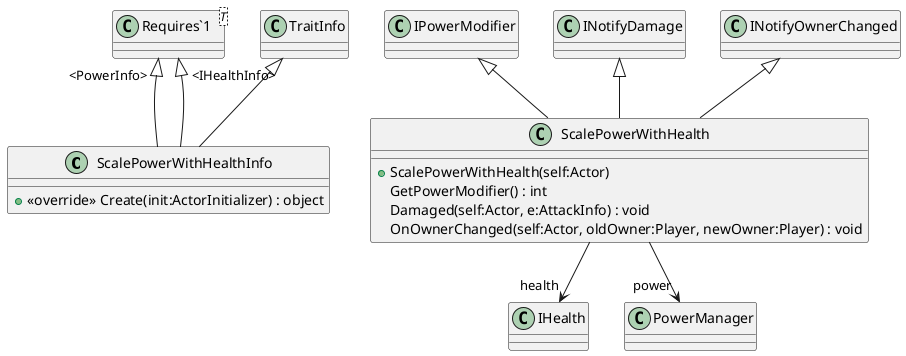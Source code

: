 @startuml
class ScalePowerWithHealthInfo {
    + <<override>> Create(init:ActorInitializer) : object
}
class ScalePowerWithHealth {
    + ScalePowerWithHealth(self:Actor)
    GetPowerModifier() : int
    Damaged(self:Actor, e:AttackInfo) : void
    OnOwnerChanged(self:Actor, oldOwner:Player, newOwner:Player) : void
}
class "Requires`1"<T> {
}
TraitInfo <|-- ScalePowerWithHealthInfo
"Requires`1" "<PowerInfo>" <|-- ScalePowerWithHealthInfo
"Requires`1" "<IHealthInfo>" <|-- ScalePowerWithHealthInfo
IPowerModifier <|-- ScalePowerWithHealth
INotifyDamage <|-- ScalePowerWithHealth
INotifyOwnerChanged <|-- ScalePowerWithHealth
ScalePowerWithHealth --> "health" IHealth
ScalePowerWithHealth --> "power" PowerManager
@enduml
